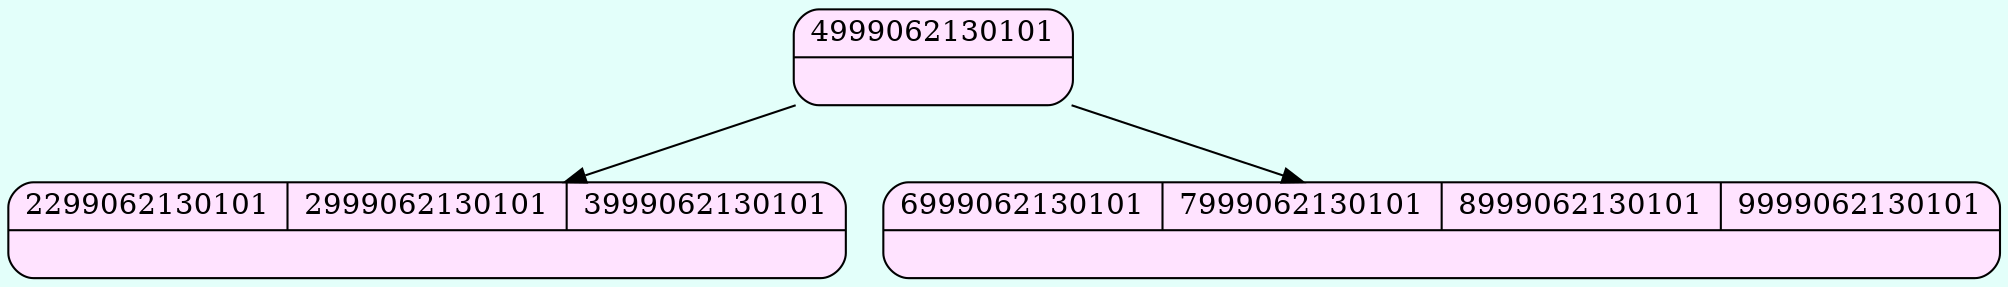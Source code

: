 digraph structs {
  bgcolor = "#E3FFFA"
 node [shape=Mrecord fillcolor="#FFE3FF" style =filled];
struct481199264[label="{{4999062130101}|<here>}"];
struct77305773[label="{{2299062130101| 2999062130101| 3999062130101}|<here>}"];
struct994847838[label="{{6999062130101| 7999062130101| 8999062130101| 9999062130101}|<here>}"];

struct481199264->struct77305773;
struct481199264->struct994847838;
}